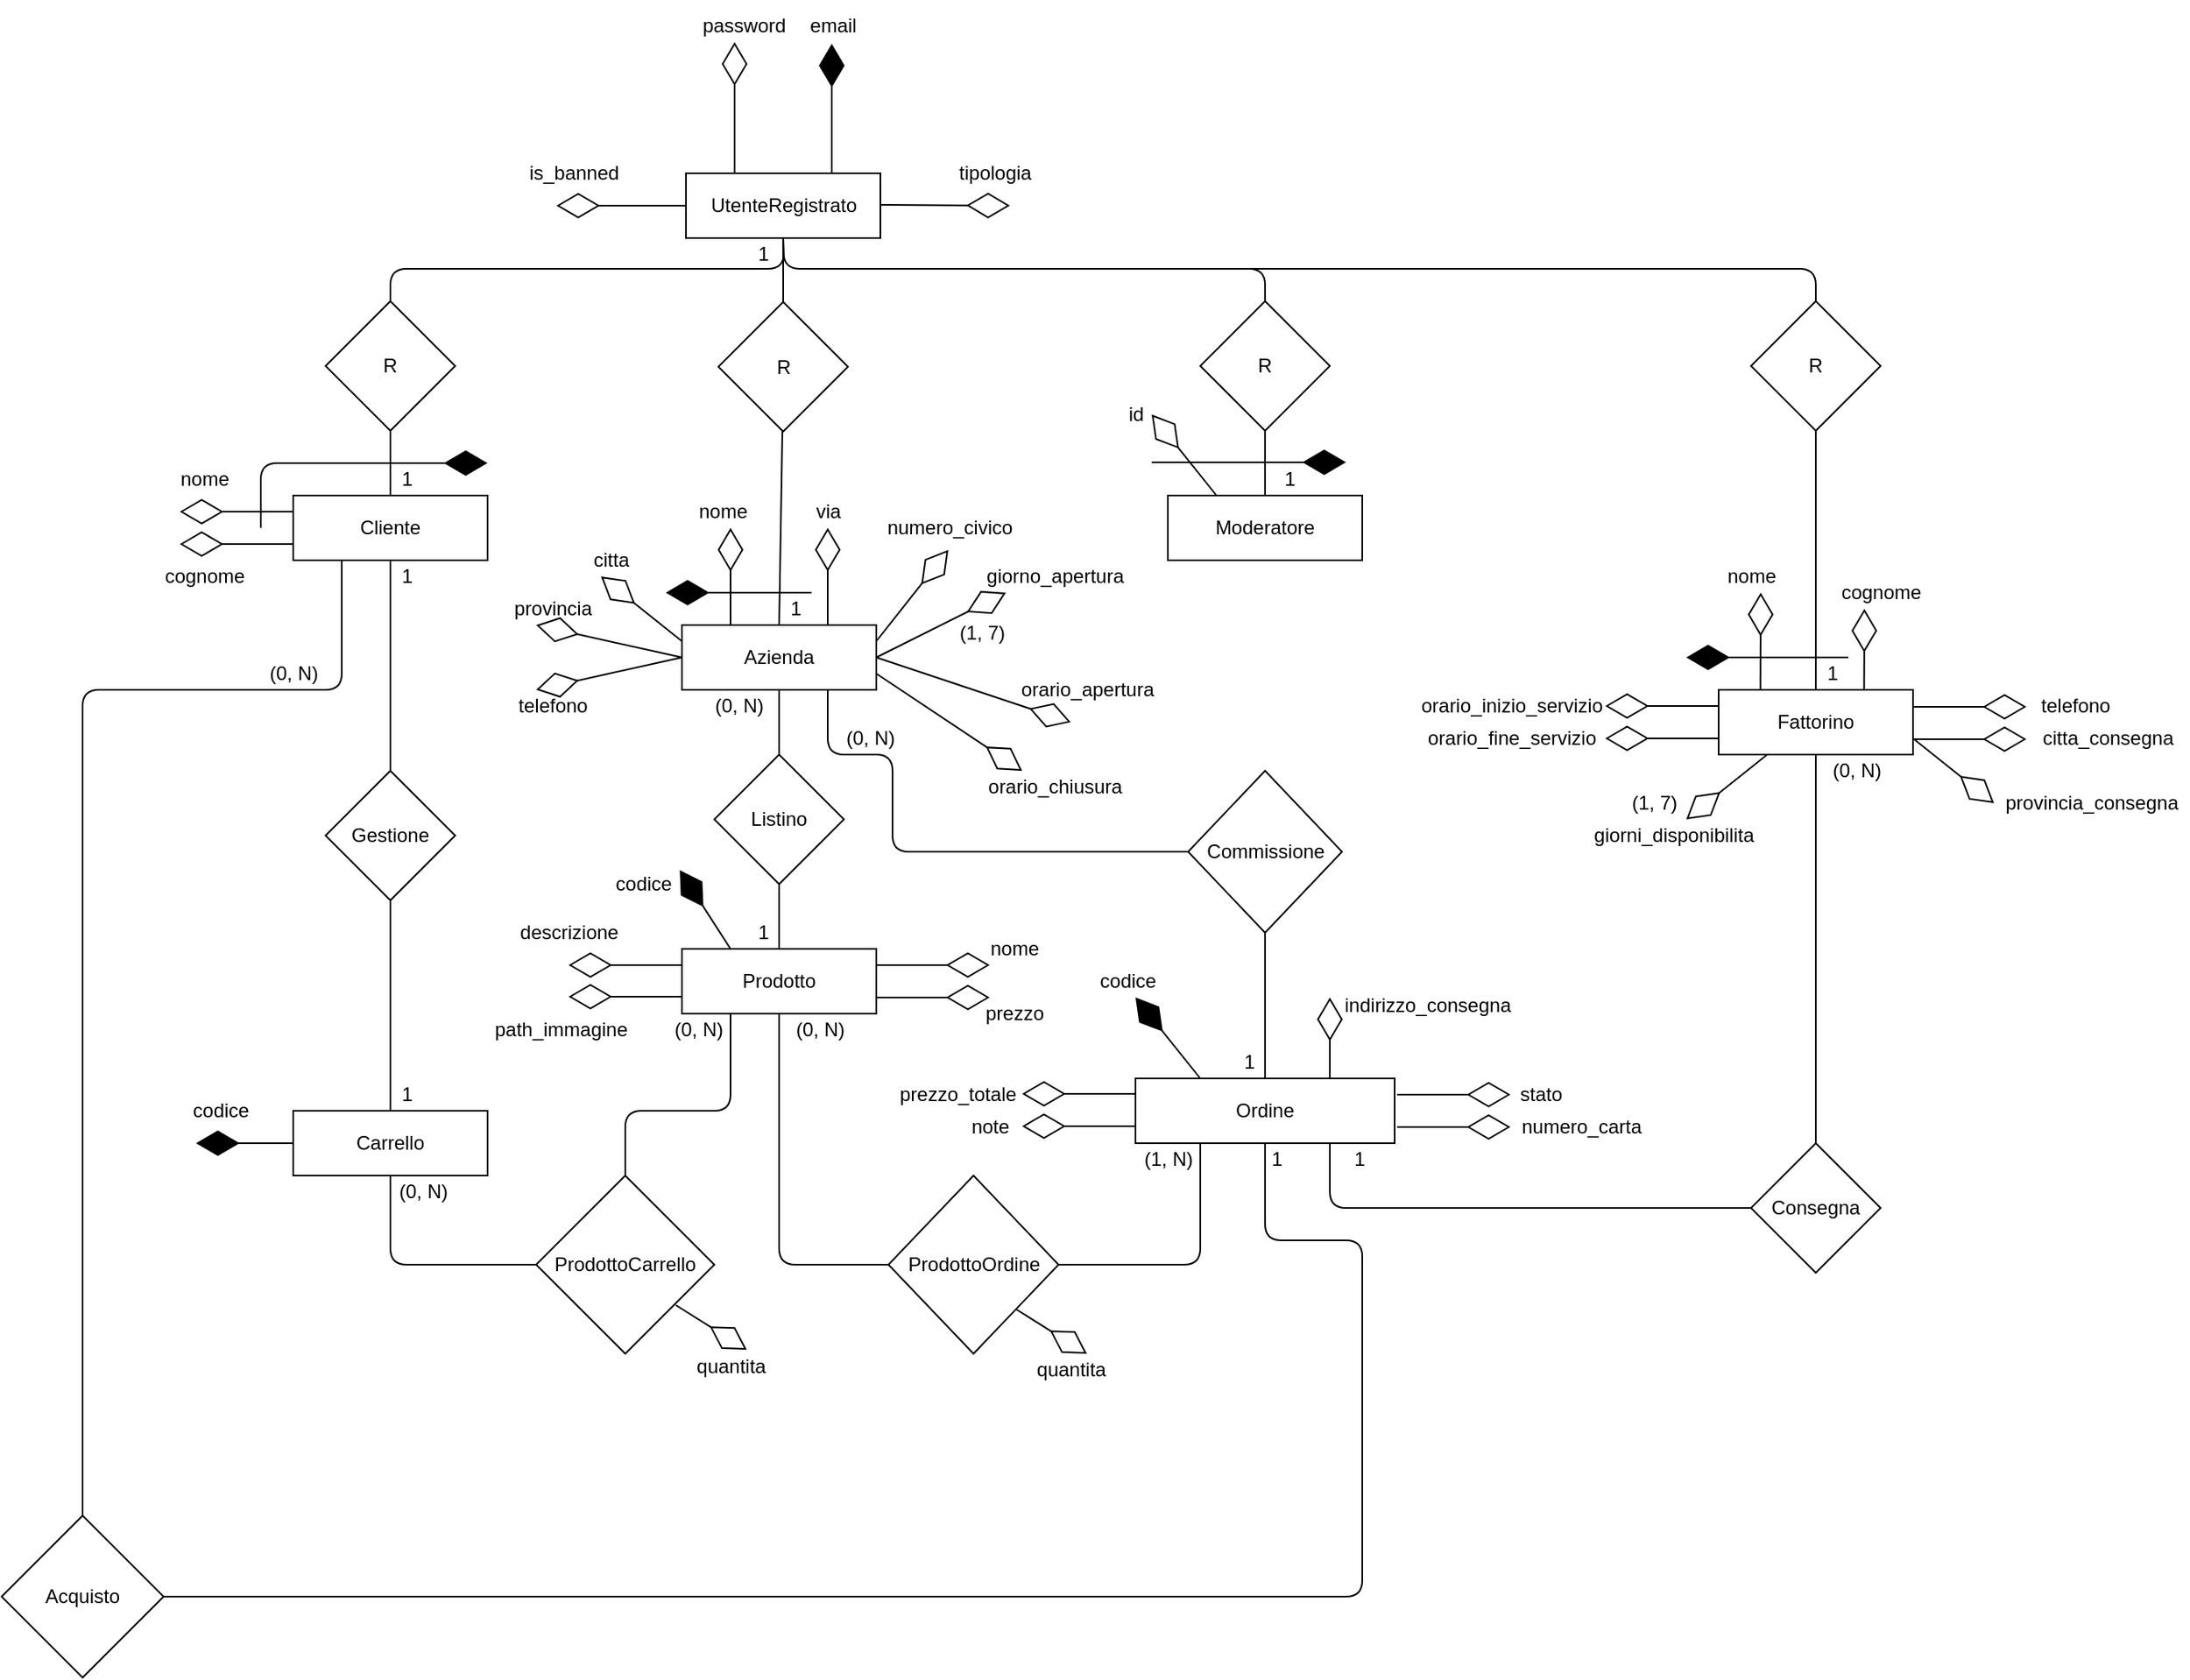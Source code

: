 <mxfile version="12.3.7" type="device" pages="1"><diagram id="l-gGCLEJbwSXrtf_H1-W" name="Pagina-1"><mxGraphModel dx="1515" dy="2001" grid="1" gridSize="10" guides="1" tooltips="1" connect="1" arrows="1" fold="1" page="1" pageScale="1" pageWidth="827" pageHeight="1169" math="0" shadow="0"><root><mxCell id="0"/><mxCell id="1" parent="0"/><mxCell id="HPkbXfyL9ulODQ63uyDL-1" value="UtenteRegistrato" style="rounded=0;whiteSpace=wrap;html=1;" parent="1" vertex="1"><mxGeometry x="362.5" y="81" width="120" height="40" as="geometry"/></mxCell><mxCell id="HPkbXfyL9ulODQ63uyDL-3" value="Cliente" style="rounded=0;whiteSpace=wrap;html=1;" parent="1" vertex="1"><mxGeometry x="120" y="280" width="120" height="40" as="geometry"/></mxCell><mxCell id="HPkbXfyL9ulODQ63uyDL-4" value="Azienda" style="rounded=0;whiteSpace=wrap;html=1;" parent="1" vertex="1"><mxGeometry x="360" y="360" width="120" height="40" as="geometry"/></mxCell><mxCell id="HPkbXfyL9ulODQ63uyDL-5" value="Fattorino" style="rounded=0;whiteSpace=wrap;html=1;" parent="1" vertex="1"><mxGeometry x="1000" y="400" width="120" height="40" as="geometry"/></mxCell><mxCell id="HPkbXfyL9ulODQ63uyDL-6" value="Moderatore" style="rounded=0;whiteSpace=wrap;html=1;" parent="1" vertex="1"><mxGeometry x="660" y="280" width="120" height="40" as="geometry"/></mxCell><mxCell id="HPkbXfyL9ulODQ63uyDL-11" value="Gestione" style="rhombus;whiteSpace=wrap;html=1;" parent="1" vertex="1"><mxGeometry x="140" y="450" width="80" height="80" as="geometry"/></mxCell><mxCell id="HPkbXfyL9ulODQ63uyDL-12" value="Carrello" style="rounded=0;whiteSpace=wrap;html=1;" parent="1" vertex="1"><mxGeometry x="120" y="660" width="120" height="40" as="geometry"/></mxCell><mxCell id="HPkbXfyL9ulODQ63uyDL-13" value="" style="endArrow=none;html=1;entryX=0.5;entryY=1;entryDx=0;entryDy=0;exitX=0.5;exitY=0;exitDx=0;exitDy=0;" parent="1" source="HPkbXfyL9ulODQ63uyDL-11" target="HPkbXfyL9ulODQ63uyDL-3" edge="1"><mxGeometry width="50" height="50" relative="1" as="geometry"><mxPoint x="70" y="670" as="sourcePoint"/><mxPoint x="120" y="620" as="targetPoint"/></mxGeometry></mxCell><mxCell id="HPkbXfyL9ulODQ63uyDL-14" value="" style="endArrow=none;html=1;entryX=0.5;entryY=1;entryDx=0;entryDy=0;exitX=0.5;exitY=0;exitDx=0;exitDy=0;" parent="1" source="HPkbXfyL9ulODQ63uyDL-12" target="HPkbXfyL9ulODQ63uyDL-11" edge="1"><mxGeometry width="50" height="50" relative="1" as="geometry"><mxPoint x="190" y="650" as="sourcePoint"/><mxPoint x="190" y="610" as="targetPoint"/><Array as="points"><mxPoint x="180" y="660"/></Array></mxGeometry></mxCell><mxCell id="HPkbXfyL9ulODQ63uyDL-16" value="" style="endArrow=diamondThin;endFill=0;endSize=24;html=1;exitX=0.25;exitY=0;exitDx=0;exitDy=0;" parent="1" source="HPkbXfyL9ulODQ63uyDL-1" edge="1"><mxGeometry width="160" relative="1" as="geometry"><mxPoint x="62.5" y="441" as="sourcePoint"/><mxPoint x="392.5" as="targetPoint"/></mxGeometry></mxCell><mxCell id="HPkbXfyL9ulODQ63uyDL-17" value="" style="endArrow=diamondThin;endFill=1;endSize=24;html=1;exitX=0.75;exitY=0;exitDx=0;exitDy=0;" parent="1" source="HPkbXfyL9ulODQ63uyDL-1" edge="1"><mxGeometry width="160" relative="1" as="geometry"><mxPoint x="62.5" y="401" as="sourcePoint"/><mxPoint x="452.5" y="1" as="targetPoint"/></mxGeometry></mxCell><mxCell id="HPkbXfyL9ulODQ63uyDL-18" value="email" style="text;html=1;align=center;verticalAlign=middle;resizable=0;points=[];;autosize=1;" parent="1" vertex="1"><mxGeometry x="432.5" y="-20" width="40" height="20" as="geometry"/></mxCell><mxCell id="HPkbXfyL9ulODQ63uyDL-19" value="password" style="text;html=1;align=center;verticalAlign=middle;resizable=0;points=[];;autosize=1;" parent="1" vertex="1"><mxGeometry x="362.5" y="-20" width="70" height="20" as="geometry"/></mxCell><mxCell id="HPkbXfyL9ulODQ63uyDL-22" value="" style="endArrow=diamondThin;endFill=0;endSize=24;html=1;exitX=0;exitY=0.25;exitDx=0;exitDy=0;" parent="1" source="HPkbXfyL9ulODQ63uyDL-3" edge="1"><mxGeometry width="160" relative="1" as="geometry"><mxPoint x="-20" y="370" as="sourcePoint"/><mxPoint x="50" y="290" as="targetPoint"/><Array as="points"/></mxGeometry></mxCell><mxCell id="HPkbXfyL9ulODQ63uyDL-23" value="" style="endArrow=diamondThin;endFill=0;endSize=24;html=1;exitX=0;exitY=0.25;exitDx=0;exitDy=0;" parent="1" edge="1"><mxGeometry width="160" relative="1" as="geometry"><mxPoint x="120" y="310" as="sourcePoint"/><mxPoint x="50" y="310" as="targetPoint"/><Array as="points"/></mxGeometry></mxCell><mxCell id="HPkbXfyL9ulODQ63uyDL-24" value="nome" style="text;html=1;align=center;verticalAlign=middle;resizable=0;points=[];;autosize=1;" parent="1" vertex="1"><mxGeometry x="40" y="260" width="50" height="20" as="geometry"/></mxCell><mxCell id="HPkbXfyL9ulODQ63uyDL-25" value="cognome" style="text;html=1;align=center;verticalAlign=middle;resizable=0;points=[];;autosize=1;" parent="1" vertex="1"><mxGeometry x="35" y="320" width="60" height="20" as="geometry"/></mxCell><mxCell id="HPkbXfyL9ulODQ63uyDL-26" value="1&lt;br&gt;" style="text;html=1;align=center;verticalAlign=middle;resizable=0;points=[];;autosize=1;" parent="1" vertex="1"><mxGeometry x="180" y="320" width="20" height="20" as="geometry"/></mxCell><mxCell id="HPkbXfyL9ulODQ63uyDL-27" value="1&lt;br&gt;" style="text;html=1;align=center;verticalAlign=middle;resizable=0;points=[];;autosize=1;" parent="1" vertex="1"><mxGeometry x="180" y="640" width="20" height="20" as="geometry"/></mxCell><mxCell id="HPkbXfyL9ulODQ63uyDL-31" value="" style="endArrow=diamondThin;endFill=0;endSize=24;html=1;exitX=0.25;exitY=0;exitDx=0;exitDy=0;" parent="1" source="HPkbXfyL9ulODQ63uyDL-4" edge="1"><mxGeometry width="160" relative="1" as="geometry"><mxPoint x="120" y="560" as="sourcePoint"/><mxPoint x="390" y="300" as="targetPoint"/></mxGeometry></mxCell><mxCell id="HPkbXfyL9ulODQ63uyDL-32" value="nome" style="text;html=1;align=center;verticalAlign=middle;resizable=0;points=[];;autosize=1;" parent="1" vertex="1"><mxGeometry x="360" y="280" width="50" height="20" as="geometry"/></mxCell><mxCell id="HPkbXfyL9ulODQ63uyDL-33" value="" style="endArrow=diamondThin;endFill=0;endSize=24;html=1;exitX=0.75;exitY=0;exitDx=0;exitDy=0;" parent="1" source="HPkbXfyL9ulODQ63uyDL-4" edge="1"><mxGeometry width="160" relative="1" as="geometry"><mxPoint x="460" y="460" as="sourcePoint"/><mxPoint x="450" y="300" as="targetPoint"/></mxGeometry></mxCell><mxCell id="HPkbXfyL9ulODQ63uyDL-34" value="via" style="text;html=1;align=center;verticalAlign=middle;resizable=0;points=[];;autosize=1;" parent="1" vertex="1"><mxGeometry x="435" y="280" width="30" height="20" as="geometry"/></mxCell><mxCell id="HPkbXfyL9ulODQ63uyDL-35" value="" style="endArrow=diamondThin;endFill=0;endSize=24;html=1;exitX=1;exitY=0.25;exitDx=0;exitDy=0;entryX=0.494;entryY=1.183;entryDx=0;entryDy=0;entryPerimeter=0;" parent="1" source="HPkbXfyL9ulODQ63uyDL-4" target="HPkbXfyL9ulODQ63uyDL-36" edge="1"><mxGeometry width="160" relative="1" as="geometry"><mxPoint x="480" y="390" as="sourcePoint"/><mxPoint x="540" y="330" as="targetPoint"/></mxGeometry></mxCell><mxCell id="HPkbXfyL9ulODQ63uyDL-36" value="numero_civico" style="text;html=1;align=center;verticalAlign=middle;resizable=0;points=[];;autosize=1;" parent="1" vertex="1"><mxGeometry x="480" y="290" width="90" height="20" as="geometry"/></mxCell><mxCell id="HPkbXfyL9ulODQ63uyDL-37" value="" style="endArrow=diamondThin;endFill=0;endSize=24;html=1;exitX=0;exitY=0.25;exitDx=0;exitDy=0;" parent="1" source="HPkbXfyL9ulODQ63uyDL-4" edge="1"><mxGeometry width="160" relative="1" as="geometry"><mxPoint x="60" y="640" as="sourcePoint"/><mxPoint x="310" y="330" as="targetPoint"/></mxGeometry></mxCell><mxCell id="HPkbXfyL9ulODQ63uyDL-38" value="citta" style="text;html=1;align=center;verticalAlign=middle;resizable=0;points=[];;autosize=1;" parent="1" vertex="1"><mxGeometry x="296" y="310" width="40" height="20" as="geometry"/></mxCell><mxCell id="HPkbXfyL9ulODQ63uyDL-39" value="" style="endArrow=diamondThin;endFill=0;endSize=24;html=1;exitX=0;exitY=0.5;exitDx=0;exitDy=0;" parent="1" source="HPkbXfyL9ulODQ63uyDL-4" edge="1"><mxGeometry width="160" relative="1" as="geometry"><mxPoint x="280" y="380" as="sourcePoint"/><mxPoint x="270" y="360" as="targetPoint"/></mxGeometry></mxCell><mxCell id="HPkbXfyL9ulODQ63uyDL-40" value="provincia" style="text;html=1;align=center;verticalAlign=middle;resizable=0;points=[];;autosize=1;" parent="1" vertex="1"><mxGeometry x="250" y="340" width="60" height="20" as="geometry"/></mxCell><mxCell id="HPkbXfyL9ulODQ63uyDL-41" value="" style="endArrow=diamondThin;endFill=0;endSize=24;html=1;exitX=0;exitY=0.5;exitDx=0;exitDy=0;" parent="1" source="HPkbXfyL9ulODQ63uyDL-4" edge="1"><mxGeometry width="160" relative="1" as="geometry"><mxPoint x="310" y="490" as="sourcePoint"/><mxPoint x="270" y="400" as="targetPoint"/></mxGeometry></mxCell><mxCell id="HPkbXfyL9ulODQ63uyDL-42" value="telefono" style="text;html=1;align=center;verticalAlign=middle;resizable=0;points=[];;autosize=1;" parent="1" vertex="1"><mxGeometry x="250" y="400" width="60" height="20" as="geometry"/></mxCell><mxCell id="HPkbXfyL9ulODQ63uyDL-43" value="" style="endArrow=diamondThin;endFill=0;endSize=24;html=1;" parent="1" edge="1"><mxGeometry width="160" relative="1" as="geometry"><mxPoint x="480" y="380" as="sourcePoint"/><mxPoint x="560" y="340" as="targetPoint"/></mxGeometry></mxCell><mxCell id="HPkbXfyL9ulODQ63uyDL-44" value="giorno_apertura" style="text;html=1;align=center;verticalAlign=middle;resizable=0;points=[];;autosize=1;" parent="1" vertex="1"><mxGeometry x="540" y="320" width="100" height="20" as="geometry"/></mxCell><mxCell id="HPkbXfyL9ulODQ63uyDL-45" value="(1, 7)&lt;br&gt;" style="text;html=1;align=center;verticalAlign=middle;resizable=0;points=[];;autosize=1;" parent="1" vertex="1"><mxGeometry x="525" y="355" width="40" height="20" as="geometry"/></mxCell><mxCell id="HPkbXfyL9ulODQ63uyDL-46" value="" style="endArrow=diamondThin;endFill=0;endSize=24;html=1;exitX=1;exitY=0.5;exitDx=0;exitDy=0;" parent="1" source="HPkbXfyL9ulODQ63uyDL-4" edge="1"><mxGeometry width="160" relative="1" as="geometry"><mxPoint x="480" y="430" as="sourcePoint"/><mxPoint x="600" y="420" as="targetPoint"/></mxGeometry></mxCell><mxCell id="HPkbXfyL9ulODQ63uyDL-47" value="orario_apertura&lt;br&gt;" style="text;html=1;align=center;verticalAlign=middle;resizable=0;points=[];;autosize=1;" parent="1" vertex="1"><mxGeometry x="560" y="390" width="100" height="20" as="geometry"/></mxCell><mxCell id="HPkbXfyL9ulODQ63uyDL-48" value="" style="endArrow=diamondThin;endFill=0;endSize=24;html=1;exitX=1;exitY=0.75;exitDx=0;exitDy=0;" parent="1" source="HPkbXfyL9ulODQ63uyDL-4" edge="1"><mxGeometry width="160" relative="1" as="geometry"><mxPoint x="450" y="530" as="sourcePoint"/><mxPoint x="570" y="450" as="targetPoint"/></mxGeometry></mxCell><mxCell id="HPkbXfyL9ulODQ63uyDL-49" value="orario_chiusura" style="text;html=1;align=center;verticalAlign=middle;resizable=0;points=[];;autosize=1;" parent="1" vertex="1"><mxGeometry x="540" y="450" width="100" height="20" as="geometry"/></mxCell><mxCell id="HPkbXfyL9ulODQ63uyDL-50" value="Prodotto" style="rounded=0;whiteSpace=wrap;html=1;" parent="1" vertex="1"><mxGeometry x="360" y="560" width="120" height="40" as="geometry"/></mxCell><mxCell id="HPkbXfyL9ulODQ63uyDL-51" value="Ordine" style="rounded=0;whiteSpace=wrap;html=1;" parent="1" vertex="1"><mxGeometry x="640" y="640" width="160" height="40" as="geometry"/></mxCell><mxCell id="HPkbXfyL9ulODQ63uyDL-52" value="Listino" style="rhombus;whiteSpace=wrap;html=1;" parent="1" vertex="1"><mxGeometry x="380" y="440" width="80" height="80" as="geometry"/></mxCell><mxCell id="HPkbXfyL9ulODQ63uyDL-53" value="" style="endArrow=none;html=1;entryX=0.5;entryY=1;entryDx=0;entryDy=0;exitX=0.5;exitY=0;exitDx=0;exitDy=0;" parent="1" source="HPkbXfyL9ulODQ63uyDL-52" target="HPkbXfyL9ulODQ63uyDL-4" edge="1"><mxGeometry width="50" height="50" relative="1" as="geometry"><mxPoint x="300" y="520" as="sourcePoint"/><mxPoint x="350" y="470" as="targetPoint"/></mxGeometry></mxCell><mxCell id="HPkbXfyL9ulODQ63uyDL-54" value="" style="endArrow=none;html=1;entryX=0.5;entryY=1;entryDx=0;entryDy=0;exitX=0.5;exitY=0;exitDx=0;exitDy=0;" parent="1" edge="1"><mxGeometry width="50" height="50" relative="1" as="geometry"><mxPoint x="420" y="560" as="sourcePoint"/><mxPoint x="420" y="520" as="targetPoint"/></mxGeometry></mxCell><mxCell id="HPkbXfyL9ulODQ63uyDL-56" value="codice&lt;br&gt;" style="text;html=1;align=center;verticalAlign=middle;resizable=0;points=[];;autosize=1;" parent="1" vertex="1"><mxGeometry x="311" y="510" width="50" height="20" as="geometry"/></mxCell><mxCell id="HPkbXfyL9ulODQ63uyDL-57" value="1&lt;br&gt;" style="text;html=1;align=center;verticalAlign=middle;resizable=0;points=[];;autosize=1;" parent="1" vertex="1"><mxGeometry x="400" y="540" width="20" height="20" as="geometry"/></mxCell><mxCell id="HPkbXfyL9ulODQ63uyDL-58" value="(0, N)" style="text;html=1;align=center;verticalAlign=middle;resizable=0;points=[];;autosize=1;" parent="1" vertex="1"><mxGeometry x="370" y="400" width="50" height="20" as="geometry"/></mxCell><mxCell id="HPkbXfyL9ulODQ63uyDL-59" value="" style="endArrow=diamondThin;endFill=0;endSize=24;html=1;exitX=0;exitY=0.25;exitDx=0;exitDy=0;" parent="1" edge="1"><mxGeometry width="160" relative="1" as="geometry"><mxPoint x="360" y="570" as="sourcePoint"/><mxPoint x="290" y="570" as="targetPoint"/><Array as="points"/></mxGeometry></mxCell><mxCell id="HPkbXfyL9ulODQ63uyDL-60" value="" style="endArrow=diamondThin;endFill=0;endSize=24;html=1;exitX=0;exitY=0.25;exitDx=0;exitDy=0;" parent="1" edge="1"><mxGeometry width="160" relative="1" as="geometry"><mxPoint x="360" y="589.5" as="sourcePoint"/><mxPoint x="290" y="589.5" as="targetPoint"/><Array as="points"/></mxGeometry></mxCell><mxCell id="HPkbXfyL9ulODQ63uyDL-61" value="" style="endArrow=diamondThin;endFill=0;endSize=24;html=1;exitX=1;exitY=0.25;exitDx=0;exitDy=0;" parent="1" source="HPkbXfyL9ulODQ63uyDL-50" edge="1"><mxGeometry width="160" relative="1" as="geometry"><mxPoint x="525" y="650" as="sourcePoint"/><mxPoint x="550" y="570" as="targetPoint"/><Array as="points"/></mxGeometry></mxCell><mxCell id="HPkbXfyL9ulODQ63uyDL-62" value="" style="endArrow=diamondThin;endFill=0;endSize=24;html=1;exitX=1;exitY=0.25;exitDx=0;exitDy=0;" parent="1" edge="1"><mxGeometry width="160" relative="1" as="geometry"><mxPoint x="480" y="590" as="sourcePoint"/><mxPoint x="550" y="590" as="targetPoint"/><Array as="points"/></mxGeometry></mxCell><mxCell id="HPkbXfyL9ulODQ63uyDL-63" value="nome" style="text;html=1;align=center;verticalAlign=middle;resizable=0;points=[];;autosize=1;" parent="1" vertex="1"><mxGeometry x="540" y="550" width="50" height="20" as="geometry"/></mxCell><mxCell id="HPkbXfyL9ulODQ63uyDL-64" value="prezzo" style="text;html=1;align=center;verticalAlign=middle;resizable=0;points=[];;autosize=1;" parent="1" vertex="1"><mxGeometry x="540" y="590" width="50" height="20" as="geometry"/></mxCell><mxCell id="HPkbXfyL9ulODQ63uyDL-65" value="descrizione" style="text;html=1;align=center;verticalAlign=middle;resizable=0;points=[];;autosize=1;" parent="1" vertex="1"><mxGeometry x="250" y="540" width="80" height="20" as="geometry"/></mxCell><mxCell id="HPkbXfyL9ulODQ63uyDL-66" value="path_immagine" style="text;html=1;align=center;verticalAlign=middle;resizable=0;points=[];;autosize=1;" parent="1" vertex="1"><mxGeometry x="235" y="600" width="100" height="20" as="geometry"/></mxCell><mxCell id="HPkbXfyL9ulODQ63uyDL-67" value="" style="endArrow=diamondThin;endFill=1;endSize=24;html=1;exitX=0;exitY=0.5;exitDx=0;exitDy=0;" parent="1" source="HPkbXfyL9ulODQ63uyDL-12" edge="1"><mxGeometry width="160" relative="1" as="geometry"><mxPoint x="110" y="640" as="sourcePoint"/><mxPoint x="60" y="680" as="targetPoint"/><Array as="points"/></mxGeometry></mxCell><mxCell id="HPkbXfyL9ulODQ63uyDL-68" value="codice" style="text;html=1;align=center;verticalAlign=middle;resizable=0;points=[];;autosize=1;" parent="1" vertex="1"><mxGeometry x="50" y="650" width="50" height="20" as="geometry"/></mxCell><mxCell id="HPkbXfyL9ulODQ63uyDL-79" value="ProdottoCarrello" style="rhombus;whiteSpace=wrap;html=1;" parent="1" vertex="1"><mxGeometry x="270" y="700" width="110" height="110" as="geometry"/></mxCell><mxCell id="0rmj-CTGRLrVvoSivh8t-3" value="" style="endArrow=none;html=1;exitX=0;exitY=0.5;exitDx=0;exitDy=0;entryX=0.5;entryY=1;entryDx=0;entryDy=0;" parent="1" source="HPkbXfyL9ulODQ63uyDL-79" target="HPkbXfyL9ulODQ63uyDL-12" edge="1"><mxGeometry width="50" height="50" relative="1" as="geometry"><mxPoint x="220" y="780" as="sourcePoint"/><mxPoint x="270" y="730" as="targetPoint"/><Array as="points"><mxPoint x="180" y="755"/></Array></mxGeometry></mxCell><mxCell id="0rmj-CTGRLrVvoSivh8t-4" value="" style="endArrow=none;html=1;exitX=0.5;exitY=0;exitDx=0;exitDy=0;entryX=0.25;entryY=1;entryDx=0;entryDy=0;" parent="1" source="HPkbXfyL9ulODQ63uyDL-79" target="HPkbXfyL9ulODQ63uyDL-50" edge="1"><mxGeometry width="50" height="50" relative="1" as="geometry"><mxPoint x="260" y="860" as="sourcePoint"/><mxPoint x="360" y="800" as="targetPoint"/><Array as="points"><mxPoint x="325" y="660"/><mxPoint x="390" y="660"/></Array></mxGeometry></mxCell><mxCell id="0rmj-CTGRLrVvoSivh8t-6" value="(0, N)" style="text;html=1;align=center;verticalAlign=middle;resizable=0;points=[];;autosize=1;" parent="1" vertex="1"><mxGeometry x="175" y="700" width="50" height="20" as="geometry"/></mxCell><mxCell id="0rmj-CTGRLrVvoSivh8t-8" value="Commissione" style="rhombus;whiteSpace=wrap;html=1;" parent="1" vertex="1"><mxGeometry x="672.5" y="450" width="95" height="100" as="geometry"/></mxCell><mxCell id="0rmj-CTGRLrVvoSivh8t-9" value="" style="endArrow=none;html=1;entryX=0.5;entryY=1;entryDx=0;entryDy=0;exitX=0.5;exitY=0;exitDx=0;exitDy=0;" parent="1" source="HPkbXfyL9ulODQ63uyDL-51" target="0rmj-CTGRLrVvoSivh8t-8" edge="1"><mxGeometry width="50" height="50" relative="1" as="geometry"><mxPoint x="640" y="660" as="sourcePoint"/><mxPoint x="690" y="610" as="targetPoint"/></mxGeometry></mxCell><mxCell id="0rmj-CTGRLrVvoSivh8t-10" value="" style="endArrow=none;html=1;exitX=0;exitY=0.5;exitDx=0;exitDy=0;entryX=0.75;entryY=1;entryDx=0;entryDy=0;" parent="1" source="0rmj-CTGRLrVvoSivh8t-8" target="HPkbXfyL9ulODQ63uyDL-4" edge="1"><mxGeometry width="50" height="50" relative="1" as="geometry"><mxPoint x="470" y="530" as="sourcePoint"/><mxPoint x="500" y="450" as="targetPoint"/><Array as="points"><mxPoint x="600" y="500"/><mxPoint x="490" y="500"/><mxPoint x="490" y="440"/><mxPoint x="450" y="440"/></Array></mxGeometry></mxCell><mxCell id="0rmj-CTGRLrVvoSivh8t-11" value="(0, N)&lt;br&gt;" style="text;html=1;align=center;verticalAlign=middle;resizable=0;points=[];;labelBackgroundColor=#ffffff;" parent="0rmj-CTGRLrVvoSivh8t-10" vertex="1" connectable="0"><mxGeometry x="0.724" y="1" relative="1" as="geometry"><mxPoint x="21.5" y="-11" as="offset"/></mxGeometry></mxCell><mxCell id="0rmj-CTGRLrVvoSivh8t-13" value="1" style="text;html=1;align=center;verticalAlign=middle;resizable=0;points=[];;autosize=1;" parent="1" vertex="1"><mxGeometry x="700" y="620" width="20" height="20" as="geometry"/></mxCell><mxCell id="0rmj-CTGRLrVvoSivh8t-14" value="ProdottoOrdine" style="rhombus;whiteSpace=wrap;html=1;" parent="1" vertex="1"><mxGeometry x="487.5" y="700" width="105" height="110" as="geometry"/></mxCell><mxCell id="0rmj-CTGRLrVvoSivh8t-15" value="" style="endArrow=none;html=1;exitX=0.5;exitY=1;exitDx=0;exitDy=0;entryX=0;entryY=0.5;entryDx=0;entryDy=0;" parent="1" source="HPkbXfyL9ulODQ63uyDL-50" target="0rmj-CTGRLrVvoSivh8t-14" edge="1"><mxGeometry width="50" height="50" relative="1" as="geometry"><mxPoint x="480" y="800" as="sourcePoint"/><mxPoint x="550" y="780" as="targetPoint"/><Array as="points"><mxPoint x="420" y="755"/></Array></mxGeometry></mxCell><mxCell id="0rmj-CTGRLrVvoSivh8t-16" value="" style="endArrow=none;html=1;entryX=0.25;entryY=1;entryDx=0;entryDy=0;exitX=1;exitY=0.5;exitDx=0;exitDy=0;" parent="1" source="0rmj-CTGRLrVvoSivh8t-14" target="HPkbXfyL9ulODQ63uyDL-51" edge="1"><mxGeometry width="50" height="50" relative="1" as="geometry"><mxPoint x="510" y="840" as="sourcePoint"/><mxPoint x="560" y="790" as="targetPoint"/><Array as="points"><mxPoint x="680" y="755"/></Array></mxGeometry></mxCell><mxCell id="0rmj-CTGRLrVvoSivh8t-17" value="(1, N)&lt;br&gt;" style="text;html=1;align=center;verticalAlign=middle;resizable=0;points=[];;autosize=1;" parent="1" vertex="1"><mxGeometry x="635" y="680" width="50" height="20" as="geometry"/></mxCell><mxCell id="0rmj-CTGRLrVvoSivh8t-24" value="" style="endArrow=diamondThin;endFill=0;endSize=24;html=1;exitX=0;exitY=0.25;exitDx=0;exitDy=0;" parent="1" edge="1"><mxGeometry width="160" relative="1" as="geometry"><mxPoint x="640" y="649.5" as="sourcePoint"/><mxPoint x="570" y="649.5" as="targetPoint"/><Array as="points"/></mxGeometry></mxCell><mxCell id="0rmj-CTGRLrVvoSivh8t-26" value="prezzo_totale" style="text;html=1;align=center;verticalAlign=middle;resizable=0;points=[];;labelBackgroundColor=#ffffff;" parent="0rmj-CTGRLrVvoSivh8t-24" vertex="1" connectable="0"><mxGeometry x="0.657" y="2" relative="1" as="geometry"><mxPoint x="-52.5" y="-1.5" as="offset"/></mxGeometry></mxCell><mxCell id="0rmj-CTGRLrVvoSivh8t-25" value="" style="endArrow=diamondThin;endFill=0;endSize=24;html=1;exitX=0;exitY=0.25;exitDx=0;exitDy=0;" parent="1" edge="1"><mxGeometry width="160" relative="1" as="geometry"><mxPoint x="640" y="669.5" as="sourcePoint"/><mxPoint x="570" y="669.5" as="targetPoint"/><Array as="points"/></mxGeometry></mxCell><mxCell id="0rmj-CTGRLrVvoSivh8t-27" value="note" style="text;html=1;align=center;verticalAlign=middle;resizable=0;points=[];;autosize=1;" parent="1" vertex="1"><mxGeometry x="530" y="660" width="40" height="20" as="geometry"/></mxCell><mxCell id="0rmj-CTGRLrVvoSivh8t-28" value="" style="endArrow=diamondThin;endFill=0;endSize=24;html=1;exitX=1;exitY=0.25;exitDx=0;exitDy=0;" parent="1" edge="1"><mxGeometry width="160" relative="1" as="geometry"><mxPoint x="801.5" y="650" as="sourcePoint"/><mxPoint x="871.5" y="650" as="targetPoint"/><Array as="points"/></mxGeometry></mxCell><mxCell id="0rmj-CTGRLrVvoSivh8t-29" value="stato&lt;br&gt;" style="text;html=1;align=center;verticalAlign=middle;resizable=0;points=[];;autosize=1;" parent="1" vertex="1"><mxGeometry x="870" y="640" width="40" height="20" as="geometry"/></mxCell><mxCell id="0rmj-CTGRLrVvoSivh8t-30" value="" style="endArrow=diamondThin;endFill=0;endSize=24;html=1;exitX=1;exitY=0.25;exitDx=0;exitDy=0;" parent="1" edge="1"><mxGeometry width="160" relative="1" as="geometry"><mxPoint x="801.5" y="670" as="sourcePoint"/><mxPoint x="871.5" y="670" as="targetPoint"/><Array as="points"/></mxGeometry></mxCell><mxCell id="0rmj-CTGRLrVvoSivh8t-31" value="numero_carta" style="text;html=1;align=center;verticalAlign=middle;resizable=0;points=[];;autosize=1;" parent="1" vertex="1"><mxGeometry x="870" y="660" width="90" height="20" as="geometry"/></mxCell><mxCell id="0rmj-CTGRLrVvoSivh8t-32" value="" style="endArrow=diamondThin;endFill=0;endSize=24;html=1;exitX=0.75;exitY=0;exitDx=0;exitDy=0;" parent="1" source="HPkbXfyL9ulODQ63uyDL-51" edge="1"><mxGeometry width="160" relative="1" as="geometry"><mxPoint x="770" y="625" as="sourcePoint"/><mxPoint x="760" y="590" as="targetPoint"/><Array as="points"/></mxGeometry></mxCell><mxCell id="0rmj-CTGRLrVvoSivh8t-33" value="indirizzo_consegna" style="text;html=1;align=center;verticalAlign=middle;resizable=0;points=[];;autosize=1;" parent="1" vertex="1"><mxGeometry x="760" y="584.5" width="120" height="20" as="geometry"/></mxCell><mxCell id="0rmj-CTGRLrVvoSivh8t-36" value="" style="endArrow=diamondThin;endFill=1;endSize=24;html=1;exitX=0.25;exitY=0;exitDx=0;exitDy=0;" parent="1" source="HPkbXfyL9ulODQ63uyDL-51" edge="1"><mxGeometry width="160" relative="1" as="geometry"><mxPoint x="830" y="700" as="sourcePoint"/><mxPoint x="640" y="590" as="targetPoint"/></mxGeometry></mxCell><mxCell id="0rmj-CTGRLrVvoSivh8t-37" value="codice" style="text;html=1;align=center;verticalAlign=middle;resizable=0;points=[];;autosize=1;" parent="1" vertex="1"><mxGeometry x="610" y="570" width="50" height="20" as="geometry"/></mxCell><mxCell id="0rmj-CTGRLrVvoSivh8t-41" value="Consegna" style="rhombus;whiteSpace=wrap;html=1;" parent="1" vertex="1"><mxGeometry x="1020" y="680" width="80" height="80" as="geometry"/></mxCell><mxCell id="0rmj-CTGRLrVvoSivh8t-42" value="" style="endArrow=none;html=1;exitX=0.75;exitY=1;exitDx=0;exitDy=0;entryX=0;entryY=0.5;entryDx=0;entryDy=0;" parent="1" source="HPkbXfyL9ulODQ63uyDL-51" target="0rmj-CTGRLrVvoSivh8t-41" edge="1"><mxGeometry width="50" height="50" relative="1" as="geometry"><mxPoint x="880" y="790" as="sourcePoint"/><mxPoint x="930" y="740" as="targetPoint"/><Array as="points"><mxPoint x="760" y="720"/></Array></mxGeometry></mxCell><mxCell id="0rmj-CTGRLrVvoSivh8t-43" value="" style="endArrow=none;html=1;exitX=0.5;exitY=0;exitDx=0;exitDy=0;entryX=0.5;entryY=1;entryDx=0;entryDy=0;" parent="1" source="0rmj-CTGRLrVvoSivh8t-41" target="HPkbXfyL9ulODQ63uyDL-5" edge="1"><mxGeometry width="50" height="50" relative="1" as="geometry"><mxPoint x="1100" y="629.5" as="sourcePoint"/><mxPoint x="1150" y="579.5" as="targetPoint"/></mxGeometry></mxCell><mxCell id="0rmj-CTGRLrVvoSivh8t-44" value="(0, N)" style="text;html=1;align=center;verticalAlign=middle;resizable=0;points=[];;autosize=1;" parent="1" vertex="1"><mxGeometry x="1060" y="440" width="50" height="20" as="geometry"/></mxCell><mxCell id="0rmj-CTGRLrVvoSivh8t-45" value="1&lt;br&gt;" style="text;html=1;align=center;verticalAlign=middle;resizable=0;points=[];;autosize=1;" parent="1" vertex="1"><mxGeometry x="767.5" y="680" width="20" height="20" as="geometry"/></mxCell><mxCell id="0rmj-CTGRLrVvoSivh8t-46" value="" style="endArrow=diamondThin;endFill=0;endSize=24;html=1;exitX=0;exitY=0.25;exitDx=0;exitDy=0;" parent="1" edge="1"><mxGeometry width="160" relative="1" as="geometry"><mxPoint x="1000.0" y="410" as="sourcePoint"/><mxPoint x="930.0" y="410" as="targetPoint"/><Array as="points"/></mxGeometry></mxCell><mxCell id="0rmj-CTGRLrVvoSivh8t-48" value="" style="endArrow=diamondThin;endFill=0;endSize=24;html=1;exitX=0;exitY=0.25;exitDx=0;exitDy=0;" parent="1" edge="1"><mxGeometry width="160" relative="1" as="geometry"><mxPoint x="1000.0" y="430" as="sourcePoint"/><mxPoint x="930.0" y="430" as="targetPoint"/><Array as="points"/></mxGeometry></mxCell><mxCell id="0rmj-CTGRLrVvoSivh8t-49" value="" style="endArrow=diamondThin;endFill=0;endSize=24;html=1;exitX=1;exitY=0.25;exitDx=0;exitDy=0;" parent="1" edge="1"><mxGeometry width="160" relative="1" as="geometry"><mxPoint x="1120.0" y="410.5" as="sourcePoint"/><mxPoint x="1190.0" y="410.5" as="targetPoint"/><Array as="points"/></mxGeometry></mxCell><mxCell id="0rmj-CTGRLrVvoSivh8t-50" value="" style="endArrow=diamondThin;endFill=0;endSize=24;html=1;exitX=1;exitY=0.25;exitDx=0;exitDy=0;" parent="1" edge="1"><mxGeometry width="160" relative="1" as="geometry"><mxPoint x="1120.0" y="430.5" as="sourcePoint"/><mxPoint x="1190.0" y="430.5" as="targetPoint"/><Array as="points"/></mxGeometry></mxCell><mxCell id="0rmj-CTGRLrVvoSivh8t-51" value="nome" style="text;html=1;align=center;verticalAlign=middle;resizable=0;points=[];;autosize=1;" parent="1" vertex="1"><mxGeometry x="995" y="320" width="50" height="20" as="geometry"/></mxCell><mxCell id="0rmj-CTGRLrVvoSivh8t-52" value="cognome" style="text;html=1;align=center;verticalAlign=middle;resizable=0;points=[];;autosize=1;" parent="1" vertex="1"><mxGeometry x="1070" y="330" width="60" height="20" as="geometry"/></mxCell><mxCell id="0rmj-CTGRLrVvoSivh8t-53" value="telefono" style="text;html=1;align=center;verticalAlign=middle;resizable=0;points=[];;autosize=1;" parent="1" vertex="1"><mxGeometry x="1190" y="400" width="60" height="20" as="geometry"/></mxCell><mxCell id="0rmj-CTGRLrVvoSivh8t-54" value="citta_consegna" style="text;html=1;align=center;verticalAlign=middle;resizable=0;points=[];;autosize=1;" parent="1" vertex="1"><mxGeometry x="1190" y="420" width="100" height="20" as="geometry"/></mxCell><mxCell id="0rmj-CTGRLrVvoSivh8t-55" value="" style="endArrow=diamondThin;endFill=0;endSize=24;html=1;exitX=1;exitY=0.75;exitDx=0;exitDy=0;" parent="1" source="HPkbXfyL9ulODQ63uyDL-5" edge="1"><mxGeometry width="160" relative="1" as="geometry"><mxPoint x="1150" y="450" as="sourcePoint"/><mxPoint x="1170" y="470" as="targetPoint"/><Array as="points"/></mxGeometry></mxCell><mxCell id="0rmj-CTGRLrVvoSivh8t-56" value="provincia_consegna&lt;br&gt;" style="text;html=1;align=center;verticalAlign=middle;resizable=0;points=[];;autosize=1;" parent="1" vertex="1"><mxGeometry x="1170" y="460" width="120" height="20" as="geometry"/></mxCell><mxCell id="0rmj-CTGRLrVvoSivh8t-57" value="" style="endArrow=diamondThin;endFill=0;endSize=24;html=1;exitX=0.215;exitY=-0.005;exitDx=0;exitDy=0;exitPerimeter=0;entryX=0.62;entryY=1;entryDx=0;entryDy=0;entryPerimeter=0;" parent="1" source="HPkbXfyL9ulODQ63uyDL-5" target="0rmj-CTGRLrVvoSivh8t-51" edge="1"><mxGeometry width="160" relative="1" as="geometry"><mxPoint x="940" y="470" as="sourcePoint"/><mxPoint x="1026" y="350" as="targetPoint"/><Array as="points"/></mxGeometry></mxCell><mxCell id="0rmj-CTGRLrVvoSivh8t-58" value="orario_inizio_servizio" style="text;html=1;align=center;verticalAlign=middle;resizable=0;points=[];;autosize=1;" parent="1" vertex="1"><mxGeometry x="806.5" y="400" width="130" height="20" as="geometry"/></mxCell><mxCell id="0rmj-CTGRLrVvoSivh8t-59" value="" style="endArrow=diamondThin;endFill=0;endSize=24;html=1;exitX=0.215;exitY=-0.005;exitDx=0;exitDy=0;exitPerimeter=0;" parent="1" edge="1"><mxGeometry width="160" relative="1" as="geometry"><mxPoint x="1089.8" y="399.8" as="sourcePoint"/><mxPoint x="1090" y="350" as="targetPoint"/><Array as="points"/></mxGeometry></mxCell><mxCell id="0rmj-CTGRLrVvoSivh8t-60" value="orario_fine_servizio" style="text;html=1;align=center;verticalAlign=middle;resizable=0;points=[];;autosize=1;" parent="1" vertex="1"><mxGeometry x="811.5" y="420" width="120" height="20" as="geometry"/></mxCell><mxCell id="0rmj-CTGRLrVvoSivh8t-61" value="" style="endArrow=diamondThin;endFill=0;endSize=24;html=1;exitX=0.25;exitY=1;exitDx=0;exitDy=0;" parent="1" source="HPkbXfyL9ulODQ63uyDL-5" edge="1"><mxGeometry width="160" relative="1" as="geometry"><mxPoint x="950" y="470" as="sourcePoint"/><mxPoint x="980" y="480" as="targetPoint"/><Array as="points"/></mxGeometry></mxCell><mxCell id="0rmj-CTGRLrVvoSivh8t-62" value="giorni_disponibilita" style="text;html=1;align=center;verticalAlign=middle;resizable=0;points=[];;autosize=1;" parent="1" vertex="1"><mxGeometry x="916.5" y="480" width="110" height="20" as="geometry"/></mxCell><mxCell id="0rmj-CTGRLrVvoSivh8t-63" value="(1, 7)" style="text;html=1;align=center;verticalAlign=middle;resizable=0;points=[];;autosize=1;" parent="1" vertex="1"><mxGeometry x="940" y="460" width="40" height="20" as="geometry"/></mxCell><mxCell id="CHNCaZvMN8ua-VezlATZ-1" value="" style="endArrow=diamondThin;endFill=0;endSize=24;html=1;exitX=0;exitY=0.5;exitDx=0;exitDy=0;" parent="1" source="HPkbXfyL9ulODQ63uyDL-1" edge="1"><mxGeometry width="160" relative="1" as="geometry"><mxPoint x="402.5" y="291" as="sourcePoint"/><mxPoint x="282.5" y="101" as="targetPoint"/></mxGeometry></mxCell><mxCell id="CHNCaZvMN8ua-VezlATZ-2" value="is_banned" style="text;html=1;align=center;verticalAlign=middle;resizable=0;points=[];;autosize=1;" parent="1" vertex="1"><mxGeometry x="257.5" y="71" width="70" height="20" as="geometry"/></mxCell><mxCell id="CHNCaZvMN8ua-VezlATZ-3" value="" style="endArrow=diamondThin;endFill=0;endSize=24;html=1;exitX=1;exitY=0.25;exitDx=0;exitDy=0;" parent="1" edge="1"><mxGeometry width="160" relative="1" as="geometry"><mxPoint x="482.5" y="100.5" as="sourcePoint"/><mxPoint x="562.5" y="101" as="targetPoint"/><Array as="points"/></mxGeometry></mxCell><mxCell id="CHNCaZvMN8ua-VezlATZ-4" value="tipologia" style="text;html=1;align=center;verticalAlign=middle;resizable=0;points=[];;autosize=1;" parent="1" vertex="1"><mxGeometry x="522.5" y="71" width="60" height="20" as="geometry"/></mxCell><mxCell id="CHNCaZvMN8ua-VezlATZ-5" value="R" style="rhombus;whiteSpace=wrap;html=1;" parent="1" vertex="1"><mxGeometry x="140" y="160" width="80" height="80" as="geometry"/></mxCell><mxCell id="CHNCaZvMN8ua-VezlATZ-6" value="R" style="rhombus;whiteSpace=wrap;html=1;" parent="1" vertex="1"><mxGeometry x="382.5" y="160.5" width="80" height="80" as="geometry"/></mxCell><mxCell id="CHNCaZvMN8ua-VezlATZ-7" value="R" style="rhombus;whiteSpace=wrap;html=1;" parent="1" vertex="1"><mxGeometry x="680" y="160" width="80" height="80" as="geometry"/></mxCell><mxCell id="CHNCaZvMN8ua-VezlATZ-8" value="R" style="rhombus;whiteSpace=wrap;html=1;" parent="1" vertex="1"><mxGeometry x="1020" y="160" width="80" height="80" as="geometry"/></mxCell><mxCell id="CHNCaZvMN8ua-VezlATZ-9" value="" style="endArrow=none;html=1;entryX=0.5;entryY=1;entryDx=0;entryDy=0;exitX=0.5;exitY=0;exitDx=0;exitDy=0;" parent="1" source="CHNCaZvMN8ua-VezlATZ-5" target="HPkbXfyL9ulODQ63uyDL-1" edge="1"><mxGeometry width="50" height="50" relative="1" as="geometry"><mxPoint x="230" y="190" as="sourcePoint"/><mxPoint x="280" y="140" as="targetPoint"/><Array as="points"><mxPoint x="180" y="140"/><mxPoint x="423" y="140"/></Array></mxGeometry></mxCell><mxCell id="CHNCaZvMN8ua-VezlATZ-10" value="" style="endArrow=none;html=1;exitX=0.5;exitY=1;exitDx=0;exitDy=0;entryX=0.5;entryY=0;entryDx=0;entryDy=0;" parent="1" source="HPkbXfyL9ulODQ63uyDL-1" target="CHNCaZvMN8ua-VezlATZ-7" edge="1"><mxGeometry width="50" height="50" relative="1" as="geometry"><mxPoint x="490" y="190" as="sourcePoint"/><mxPoint x="540" y="140" as="targetPoint"/><Array as="points"><mxPoint x="423" y="140"/><mxPoint x="720" y="140"/></Array></mxGeometry></mxCell><mxCell id="CHNCaZvMN8ua-VezlATZ-11" value="" style="endArrow=none;html=1;entryX=0.5;entryY=0;entryDx=0;entryDy=0;" parent="1" target="CHNCaZvMN8ua-VezlATZ-8" edge="1"><mxGeometry width="50" height="50" relative="1" as="geometry"><mxPoint x="690" y="140" as="sourcePoint"/><mxPoint x="810" y="150" as="targetPoint"/><Array as="points"><mxPoint x="1060" y="140"/></Array></mxGeometry></mxCell><mxCell id="CHNCaZvMN8ua-VezlATZ-12" value="" style="endArrow=none;html=1;entryX=0.5;entryY=1;entryDx=0;entryDy=0;exitX=0.5;exitY=0;exitDx=0;exitDy=0;" parent="1" source="CHNCaZvMN8ua-VezlATZ-6" target="HPkbXfyL9ulODQ63uyDL-1" edge="1"><mxGeometry width="50" height="50" relative="1" as="geometry"><mxPoint x="400" y="270" as="sourcePoint"/><mxPoint x="450" y="220" as="targetPoint"/></mxGeometry></mxCell><mxCell id="CHNCaZvMN8ua-VezlATZ-13" value="" style="endArrow=none;html=1;entryX=0.5;entryY=1;entryDx=0;entryDy=0;exitX=0.5;exitY=0;exitDx=0;exitDy=0;" parent="1" source="HPkbXfyL9ulODQ63uyDL-3" target="CHNCaZvMN8ua-VezlATZ-5" edge="1"><mxGeometry width="50" height="50" relative="1" as="geometry"><mxPoint x="90" y="280" as="sourcePoint"/><mxPoint x="140" y="230" as="targetPoint"/></mxGeometry></mxCell><mxCell id="CHNCaZvMN8ua-VezlATZ-14" value="" style="endArrow=none;html=1;entryX=0.5;entryY=1;entryDx=0;entryDy=0;exitX=0.5;exitY=0;exitDx=0;exitDy=0;" parent="1" source="HPkbXfyL9ulODQ63uyDL-4" edge="1"><mxGeometry width="50" height="50" relative="1" as="geometry"><mxPoint x="410" y="340" as="sourcePoint"/><mxPoint x="422" y="240" as="targetPoint"/></mxGeometry></mxCell><mxCell id="CHNCaZvMN8ua-VezlATZ-15" value="" style="endArrow=none;html=1;entryX=0.5;entryY=1;entryDx=0;entryDy=0;exitX=0.5;exitY=0;exitDx=0;exitDy=0;" parent="1" edge="1"><mxGeometry width="50" height="50" relative="1" as="geometry"><mxPoint x="720" y="280" as="sourcePoint"/><mxPoint x="720" y="240" as="targetPoint"/></mxGeometry></mxCell><mxCell id="CHNCaZvMN8ua-VezlATZ-16" value="" style="endArrow=none;html=1;entryX=0.5;entryY=1;entryDx=0;entryDy=0;exitX=0.5;exitY=0;exitDx=0;exitDy=0;" parent="1" source="HPkbXfyL9ulODQ63uyDL-5" target="CHNCaZvMN8ua-VezlATZ-8" edge="1"><mxGeometry width="50" height="50" relative="1" as="geometry"><mxPoint x="1070" y="290" as="sourcePoint"/><mxPoint x="1070" y="250" as="targetPoint"/></mxGeometry></mxCell><mxCell id="CHNCaZvMN8ua-VezlATZ-18" value="1&lt;br&gt;" style="text;html=1;align=center;verticalAlign=middle;resizable=0;points=[];;autosize=1;" parent="1" vertex="1"><mxGeometry x="180" y="260" width="20" height="20" as="geometry"/></mxCell><mxCell id="CHNCaZvMN8ua-VezlATZ-19" value="1&lt;br&gt;" style="text;html=1;align=center;verticalAlign=middle;resizable=0;points=[];;autosize=1;" parent="1" vertex="1"><mxGeometry x="400" y="121" width="20" height="20" as="geometry"/></mxCell><mxCell id="CHNCaZvMN8ua-VezlATZ-20" value="1&lt;br&gt;" style="text;html=1;align=center;verticalAlign=middle;resizable=0;points=[];;autosize=1;" parent="1" vertex="1"><mxGeometry x="420" y="340" width="20" height="20" as="geometry"/></mxCell><mxCell id="CHNCaZvMN8ua-VezlATZ-21" value="1&lt;br&gt;" style="text;html=1;align=center;verticalAlign=middle;resizable=0;points=[];;autosize=1;" parent="1" vertex="1"><mxGeometry x="724.5" y="260" width="20" height="20" as="geometry"/></mxCell><mxCell id="CHNCaZvMN8ua-VezlATZ-22" value="1&lt;br&gt;" style="text;html=1;align=center;verticalAlign=middle;resizable=0;points=[];;autosize=1;" parent="1" vertex="1"><mxGeometry x="1060" y="380" width="20" height="20" as="geometry"/></mxCell><mxCell id="CHNCaZvMN8ua-VezlATZ-24" value="" style="endArrow=diamondThin;endFill=1;endSize=24;html=1;" parent="1" edge="1"><mxGeometry width="160" relative="1" as="geometry"><mxPoint x="100" y="300" as="sourcePoint"/><mxPoint x="240" y="260" as="targetPoint"/><Array as="points"><mxPoint x="100" y="260"/></Array></mxGeometry></mxCell><mxCell id="CHNCaZvMN8ua-VezlATZ-25" value="" style="endArrow=diamondThin;endFill=1;endSize=24;html=1;" parent="1" edge="1"><mxGeometry width="160" relative="1" as="geometry"><mxPoint x="440" y="340" as="sourcePoint"/><mxPoint x="350" y="340" as="targetPoint"/></mxGeometry></mxCell><mxCell id="CHNCaZvMN8ua-VezlATZ-26" value="" style="endArrow=diamondThin;endFill=0;endSize=24;html=1;exitX=0.25;exitY=0;exitDx=0;exitDy=0;" parent="1" source="HPkbXfyL9ulODQ63uyDL-6" edge="1"><mxGeometry width="160" relative="1" as="geometry"><mxPoint x="630" y="270" as="sourcePoint"/><mxPoint x="650" y="230" as="targetPoint"/></mxGeometry></mxCell><mxCell id="CHNCaZvMN8ua-VezlATZ-27" value="id" style="text;html=1;align=center;verticalAlign=middle;resizable=0;points=[];;autosize=1;" parent="1" vertex="1"><mxGeometry x="630" y="220" width="20" height="20" as="geometry"/></mxCell><mxCell id="CHNCaZvMN8ua-VezlATZ-28" value="" style="endArrow=diamondThin;endFill=1;endSize=24;html=1;" parent="1" edge="1"><mxGeometry width="160" relative="1" as="geometry"><mxPoint x="650" y="259.5" as="sourcePoint"/><mxPoint x="770" y="259.5" as="targetPoint"/></mxGeometry></mxCell><mxCell id="CHNCaZvMN8ua-VezlATZ-29" value="" style="endArrow=diamondThin;endFill=1;endSize=24;html=1;" parent="1" edge="1"><mxGeometry width="160" relative="1" as="geometry"><mxPoint x="1080" y="380" as="sourcePoint"/><mxPoint x="980" y="380" as="targetPoint"/></mxGeometry></mxCell><mxCell id="gzsFDVXXsA62AsBdATZK-1" value="" style="endArrow=diamondThin;endFill=1;endSize=24;html=1;exitX=0.25;exitY=0;exitDx=0;exitDy=0;entryX=0.953;entryY=0.067;entryDx=0;entryDy=0;entryPerimeter=0;" parent="1" source="HPkbXfyL9ulODQ63uyDL-50" target="HPkbXfyL9ulODQ63uyDL-56" edge="1"><mxGeometry width="160" relative="1" as="geometry"><mxPoint x="290" y="660" as="sourcePoint"/><mxPoint x="450" y="660" as="targetPoint"/></mxGeometry></mxCell><mxCell id="gzsFDVXXsA62AsBdATZK-5" value="Acquisto" style="rhombus;whiteSpace=wrap;html=1;" parent="1" vertex="1"><mxGeometry x="-60" y="910" width="100" height="100" as="geometry"/></mxCell><mxCell id="gzsFDVXXsA62AsBdATZK-6" value="" style="endArrow=none;html=1;entryX=0.25;entryY=1;entryDx=0;entryDy=0;exitX=0.5;exitY=0;exitDx=0;exitDy=0;" parent="1" source="gzsFDVXXsA62AsBdATZK-5" target="HPkbXfyL9ulODQ63uyDL-3" edge="1"><mxGeometry width="50" height="50" relative="1" as="geometry"><mxPoint x="-50" y="520" as="sourcePoint"/><mxPoint y="470" as="targetPoint"/><Array as="points"><mxPoint x="-10" y="710"/><mxPoint x="-10" y="400"/><mxPoint x="150" y="400"/></Array></mxGeometry></mxCell><mxCell id="gzsFDVXXsA62AsBdATZK-7" value="(0, N)" style="text;html=1;align=center;verticalAlign=middle;resizable=0;points=[];;autosize=1;" parent="1" vertex="1"><mxGeometry x="95" y="380" width="50" height="20" as="geometry"/></mxCell><mxCell id="gzsFDVXXsA62AsBdATZK-8" value="" style="endArrow=none;html=1;exitX=1;exitY=0.5;exitDx=0;exitDy=0;entryX=0.5;entryY=1;entryDx=0;entryDy=0;" parent="1" source="gzsFDVXXsA62AsBdATZK-5" target="HPkbXfyL9ulODQ63uyDL-51" edge="1"><mxGeometry width="50" height="50" relative="1" as="geometry"><mxPoint x="100" y="960" as="sourcePoint"/><mxPoint x="150" y="910" as="targetPoint"/><Array as="points"><mxPoint x="780" y="960"/><mxPoint x="780" y="740"/><mxPoint x="720" y="740"/></Array></mxGeometry></mxCell><mxCell id="gzsFDVXXsA62AsBdATZK-9" value="1" style="text;html=1;align=center;verticalAlign=middle;resizable=0;points=[];;autosize=1;" parent="1" vertex="1"><mxGeometry x="716.5" y="680" width="20" height="20" as="geometry"/></mxCell><mxCell id="ZnJd2Yr3wPuBOFo_vfQF-1" value="" style="endArrow=diamondThin;endFill=0;endSize=24;html=1;exitX=1;exitY=1;exitDx=0;exitDy=0;" parent="1" source="0rmj-CTGRLrVvoSivh8t-14" edge="1"><mxGeometry width="160" relative="1" as="geometry"><mxPoint x="580" y="860" as="sourcePoint"/><mxPoint x="610" y="810" as="targetPoint"/><Array as="points"/></mxGeometry></mxCell><mxCell id="ZnJd2Yr3wPuBOFo_vfQF-2" value="quantita" style="text;html=1;align=center;verticalAlign=middle;resizable=0;points=[];;autosize=1;" parent="1" vertex="1"><mxGeometry x="570" y="810" width="60" height="20" as="geometry"/></mxCell><mxCell id="ZnJd2Yr3wPuBOFo_vfQF-3" value="" style="endArrow=diamondThin;endFill=0;endSize=24;html=1;exitX=1;exitY=1;exitDx=0;exitDy=0;" parent="1" edge="1"><mxGeometry width="160" relative="1" as="geometry"><mxPoint x="356.25" y="780" as="sourcePoint"/><mxPoint x="400" y="807.5" as="targetPoint"/><Array as="points"/></mxGeometry></mxCell><mxCell id="ZnJd2Yr3wPuBOFo_vfQF-4" value="quantita" style="text;html=1;align=center;verticalAlign=middle;resizable=0;points=[];;autosize=1;" parent="1" vertex="1"><mxGeometry x="360" y="807.5" width="60" height="20" as="geometry"/></mxCell><mxCell id="ZnJd2Yr3wPuBOFo_vfQF-5" value="(0, N)" style="text;html=1;align=center;verticalAlign=middle;resizable=0;points=[];;autosize=1;" parent="1" vertex="1"><mxGeometry x="345" y="600" width="50" height="20" as="geometry"/></mxCell><mxCell id="ZnJd2Yr3wPuBOFo_vfQF-6" value="(0, N)" style="text;html=1;align=center;verticalAlign=middle;resizable=0;points=[];;autosize=1;" parent="1" vertex="1"><mxGeometry x="420" y="600" width="50" height="20" as="geometry"/></mxCell></root></mxGraphModel></diagram></mxfile>